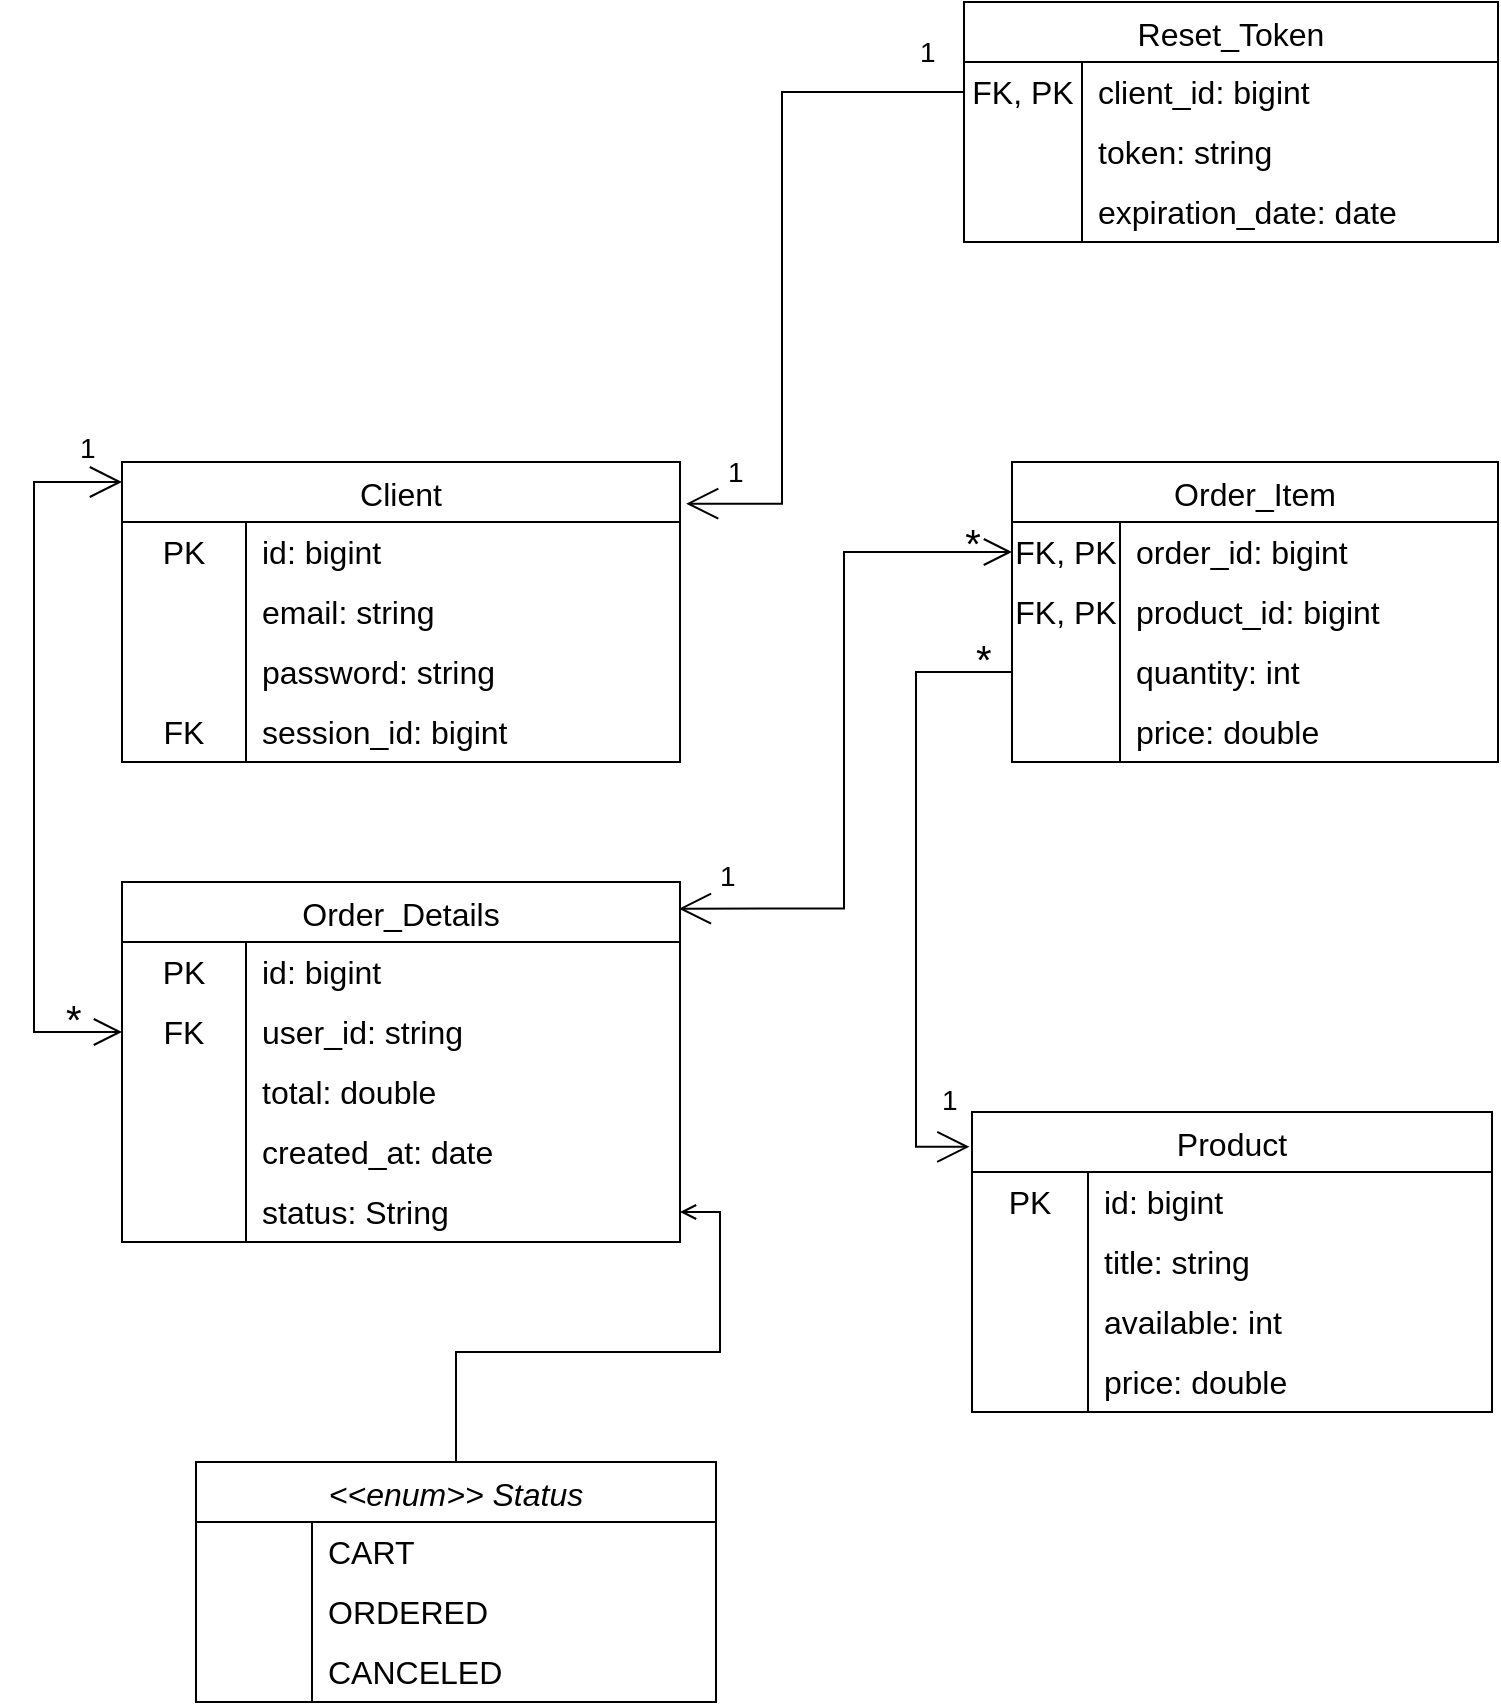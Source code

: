 <mxfile version="24.8.1">
  <diagram id="C5RBs43oDa-KdzZeNtuy" name="Page-1">
    <mxGraphModel dx="2668" dy="1056" grid="1" gridSize="10" guides="1" tooltips="1" connect="1" arrows="1" fold="1" page="1" pageScale="1" pageWidth="827" pageHeight="1169" math="0" shadow="0">
      <root>
        <mxCell id="WIyWlLk6GJQsqaUBKTNV-0" />
        <mxCell id="WIyWlLk6GJQsqaUBKTNV-1" parent="WIyWlLk6GJQsqaUBKTNV-0" />
        <mxCell id="tDX9Rvb7DE5_OkJdQCPN-15" value="Order_Item" style="shape=table;startSize=30;container=1;collapsible=0;childLayout=tableLayout;fixedRows=1;rowLines=0;fontStyle=0;strokeColor=default;fontSize=16;" parent="WIyWlLk6GJQsqaUBKTNV-1" vertex="1">
          <mxGeometry x="-295" y="340" width="243" height="150" as="geometry" />
        </mxCell>
        <mxCell id="tDX9Rvb7DE5_OkJdQCPN-16" value="" style="shape=tableRow;horizontal=0;startSize=0;swimlaneHead=0;swimlaneBody=0;top=0;left=0;bottom=0;right=0;collapsible=0;dropTarget=0;fillColor=none;points=[[0,0.5],[1,0.5]];portConstraint=eastwest;strokeColor=inherit;fontSize=16;" parent="tDX9Rvb7DE5_OkJdQCPN-15" vertex="1">
          <mxGeometry y="30" width="243" height="30" as="geometry" />
        </mxCell>
        <mxCell id="tDX9Rvb7DE5_OkJdQCPN-17" value="FK, PK" style="shape=partialRectangle;html=1;whiteSpace=wrap;connectable=0;fillColor=none;top=0;left=0;bottom=0;right=0;overflow=hidden;pointerEvents=1;strokeColor=inherit;fontSize=16;" parent="tDX9Rvb7DE5_OkJdQCPN-16" vertex="1">
          <mxGeometry width="54" height="30" as="geometry">
            <mxRectangle width="54" height="30" as="alternateBounds" />
          </mxGeometry>
        </mxCell>
        <mxCell id="tDX9Rvb7DE5_OkJdQCPN-18" value="order_id: bigint" style="shape=partialRectangle;html=1;whiteSpace=wrap;connectable=0;fillColor=none;top=0;left=0;bottom=0;right=0;align=left;spacingLeft=6;overflow=hidden;strokeColor=inherit;fontSize=16;" parent="tDX9Rvb7DE5_OkJdQCPN-16" vertex="1">
          <mxGeometry x="54" width="189" height="30" as="geometry">
            <mxRectangle width="189" height="30" as="alternateBounds" />
          </mxGeometry>
        </mxCell>
        <mxCell id="tDX9Rvb7DE5_OkJdQCPN-22" value="" style="shape=tableRow;horizontal=0;startSize=0;swimlaneHead=0;swimlaneBody=0;top=0;left=0;bottom=0;right=0;collapsible=0;dropTarget=0;fillColor=none;points=[[0,0.5],[1,0.5]];portConstraint=eastwest;strokeColor=inherit;fontSize=16;" parent="tDX9Rvb7DE5_OkJdQCPN-15" vertex="1">
          <mxGeometry y="60" width="243" height="30" as="geometry" />
        </mxCell>
        <mxCell id="tDX9Rvb7DE5_OkJdQCPN-23" value="FK, PK" style="shape=partialRectangle;html=1;whiteSpace=wrap;connectable=0;fillColor=none;top=0;left=0;bottom=0;right=0;overflow=hidden;strokeColor=inherit;fontSize=16;" parent="tDX9Rvb7DE5_OkJdQCPN-22" vertex="1">
          <mxGeometry width="54" height="30" as="geometry">
            <mxRectangle width="54" height="30" as="alternateBounds" />
          </mxGeometry>
        </mxCell>
        <mxCell id="tDX9Rvb7DE5_OkJdQCPN-24" value="product_id: bigint" style="shape=partialRectangle;html=1;whiteSpace=wrap;connectable=0;fillColor=none;top=0;left=0;bottom=0;right=0;align=left;spacingLeft=6;overflow=hidden;strokeColor=inherit;fontSize=16;" parent="tDX9Rvb7DE5_OkJdQCPN-22" vertex="1">
          <mxGeometry x="54" width="189" height="30" as="geometry">
            <mxRectangle width="189" height="30" as="alternateBounds" />
          </mxGeometry>
        </mxCell>
        <mxCell id="tDX9Rvb7DE5_OkJdQCPN-80" value="" style="shape=tableRow;horizontal=0;startSize=0;swimlaneHead=0;swimlaneBody=0;top=0;left=0;bottom=0;right=0;collapsible=0;dropTarget=0;fillColor=none;points=[[0,0.5],[1,0.5]];portConstraint=eastwest;strokeColor=inherit;fontSize=16;" parent="tDX9Rvb7DE5_OkJdQCPN-15" vertex="1">
          <mxGeometry y="90" width="243" height="30" as="geometry" />
        </mxCell>
        <mxCell id="tDX9Rvb7DE5_OkJdQCPN-81" value="" style="shape=partialRectangle;html=1;whiteSpace=wrap;connectable=0;fillColor=none;top=0;left=0;bottom=0;right=0;overflow=hidden;strokeColor=inherit;fontSize=16;" parent="tDX9Rvb7DE5_OkJdQCPN-80" vertex="1">
          <mxGeometry width="54" height="30" as="geometry">
            <mxRectangle width="54" height="30" as="alternateBounds" />
          </mxGeometry>
        </mxCell>
        <mxCell id="tDX9Rvb7DE5_OkJdQCPN-82" value="quantity: int" style="shape=partialRectangle;html=1;whiteSpace=wrap;connectable=0;fillColor=none;top=0;left=0;bottom=0;right=0;align=left;spacingLeft=6;overflow=hidden;strokeColor=inherit;fontSize=16;" parent="tDX9Rvb7DE5_OkJdQCPN-80" vertex="1">
          <mxGeometry x="54" width="189" height="30" as="geometry">
            <mxRectangle width="189" height="30" as="alternateBounds" />
          </mxGeometry>
        </mxCell>
        <mxCell id="jIF1QHxJjUL9VCJIZxWb-7" value="" style="shape=tableRow;horizontal=0;startSize=0;swimlaneHead=0;swimlaneBody=0;top=0;left=0;bottom=0;right=0;collapsible=0;dropTarget=0;fillColor=none;points=[[0,0.5],[1,0.5]];portConstraint=eastwest;strokeColor=inherit;fontSize=16;" parent="tDX9Rvb7DE5_OkJdQCPN-15" vertex="1">
          <mxGeometry y="120" width="243" height="30" as="geometry" />
        </mxCell>
        <mxCell id="jIF1QHxJjUL9VCJIZxWb-8" value="" style="shape=partialRectangle;html=1;whiteSpace=wrap;connectable=0;fillColor=none;top=0;left=0;bottom=0;right=0;overflow=hidden;strokeColor=inherit;fontSize=16;" parent="jIF1QHxJjUL9VCJIZxWb-7" vertex="1">
          <mxGeometry width="54" height="30" as="geometry">
            <mxRectangle width="54" height="30" as="alternateBounds" />
          </mxGeometry>
        </mxCell>
        <mxCell id="jIF1QHxJjUL9VCJIZxWb-9" value="price: double" style="shape=partialRectangle;html=1;whiteSpace=wrap;connectable=0;fillColor=none;top=0;left=0;bottom=0;right=0;align=left;spacingLeft=6;overflow=hidden;strokeColor=inherit;fontSize=16;" parent="jIF1QHxJjUL9VCJIZxWb-7" vertex="1">
          <mxGeometry x="54" width="189" height="30" as="geometry">
            <mxRectangle width="189" height="30" as="alternateBounds" />
          </mxGeometry>
        </mxCell>
        <mxCell id="tDX9Rvb7DE5_OkJdQCPN-89" value="Order_Details" style="shape=table;startSize=30;container=1;collapsible=0;childLayout=tableLayout;fixedRows=1;rowLines=0;fontStyle=0;strokeColor=default;fontSize=16;" parent="WIyWlLk6GJQsqaUBKTNV-1" vertex="1">
          <mxGeometry x="-740" y="550" width="279" height="180" as="geometry" />
        </mxCell>
        <mxCell id="tDX9Rvb7DE5_OkJdQCPN-90" value="" style="shape=tableRow;horizontal=0;startSize=0;swimlaneHead=0;swimlaneBody=0;top=0;left=0;bottom=0;right=0;collapsible=0;dropTarget=0;fillColor=none;points=[[0,0.5],[1,0.5]];portConstraint=eastwest;strokeColor=inherit;fontSize=16;" parent="tDX9Rvb7DE5_OkJdQCPN-89" vertex="1">
          <mxGeometry y="30" width="279" height="30" as="geometry" />
        </mxCell>
        <mxCell id="tDX9Rvb7DE5_OkJdQCPN-91" value="PK" style="shape=partialRectangle;html=1;whiteSpace=wrap;connectable=0;fillColor=none;top=0;left=0;bottom=0;right=0;overflow=hidden;pointerEvents=1;strokeColor=inherit;fontSize=16;" parent="tDX9Rvb7DE5_OkJdQCPN-90" vertex="1">
          <mxGeometry width="62" height="30" as="geometry">
            <mxRectangle width="62" height="30" as="alternateBounds" />
          </mxGeometry>
        </mxCell>
        <mxCell id="tDX9Rvb7DE5_OkJdQCPN-92" value="id: bigint" style="shape=partialRectangle;html=1;whiteSpace=wrap;connectable=0;fillColor=none;top=0;left=0;bottom=0;right=0;align=left;spacingLeft=6;overflow=hidden;strokeColor=inherit;fontSize=16;" parent="tDX9Rvb7DE5_OkJdQCPN-90" vertex="1">
          <mxGeometry x="62" width="217" height="30" as="geometry">
            <mxRectangle width="217" height="30" as="alternateBounds" />
          </mxGeometry>
        </mxCell>
        <mxCell id="tDX9Rvb7DE5_OkJdQCPN-156" value="" style="shape=tableRow;horizontal=0;startSize=0;swimlaneHead=0;swimlaneBody=0;top=0;left=0;bottom=0;right=0;collapsible=0;dropTarget=0;fillColor=none;points=[[0,0.5],[1,0.5]];portConstraint=eastwest;strokeColor=inherit;fontSize=16;" parent="tDX9Rvb7DE5_OkJdQCPN-89" vertex="1">
          <mxGeometry y="60" width="279" height="30" as="geometry" />
        </mxCell>
        <mxCell id="tDX9Rvb7DE5_OkJdQCPN-157" value="FK" style="shape=partialRectangle;html=1;whiteSpace=wrap;connectable=0;fillColor=none;top=0;left=0;bottom=0;right=0;overflow=hidden;pointerEvents=1;strokeColor=inherit;fontSize=16;" parent="tDX9Rvb7DE5_OkJdQCPN-156" vertex="1">
          <mxGeometry width="62" height="30" as="geometry">
            <mxRectangle width="62" height="30" as="alternateBounds" />
          </mxGeometry>
        </mxCell>
        <mxCell id="tDX9Rvb7DE5_OkJdQCPN-158" value="user_id: string" style="shape=partialRectangle;html=1;whiteSpace=wrap;connectable=0;fillColor=none;top=0;left=0;bottom=0;right=0;align=left;spacingLeft=6;overflow=hidden;strokeColor=inherit;fontSize=16;" parent="tDX9Rvb7DE5_OkJdQCPN-156" vertex="1">
          <mxGeometry x="62" width="217" height="30" as="geometry">
            <mxRectangle width="217" height="30" as="alternateBounds" />
          </mxGeometry>
        </mxCell>
        <mxCell id="tDX9Rvb7DE5_OkJdQCPN-93" value="" style="shape=tableRow;horizontal=0;startSize=0;swimlaneHead=0;swimlaneBody=0;top=0;left=0;bottom=0;right=0;collapsible=0;dropTarget=0;fillColor=none;points=[[0,0.5],[1,0.5]];portConstraint=eastwest;strokeColor=inherit;fontSize=16;" parent="tDX9Rvb7DE5_OkJdQCPN-89" vertex="1">
          <mxGeometry y="90" width="279" height="30" as="geometry" />
        </mxCell>
        <mxCell id="tDX9Rvb7DE5_OkJdQCPN-94" value="" style="shape=partialRectangle;html=1;whiteSpace=wrap;connectable=0;fillColor=none;top=0;left=0;bottom=0;right=0;overflow=hidden;strokeColor=inherit;fontSize=16;" parent="tDX9Rvb7DE5_OkJdQCPN-93" vertex="1">
          <mxGeometry width="62" height="30" as="geometry">
            <mxRectangle width="62" height="30" as="alternateBounds" />
          </mxGeometry>
        </mxCell>
        <mxCell id="tDX9Rvb7DE5_OkJdQCPN-95" value="total: double" style="shape=partialRectangle;html=1;whiteSpace=wrap;connectable=0;fillColor=none;top=0;left=0;bottom=0;right=0;align=left;spacingLeft=6;overflow=hidden;strokeColor=inherit;fontSize=16;" parent="tDX9Rvb7DE5_OkJdQCPN-93" vertex="1">
          <mxGeometry x="62" width="217" height="30" as="geometry">
            <mxRectangle width="217" height="30" as="alternateBounds" />
          </mxGeometry>
        </mxCell>
        <mxCell id="jIF1QHxJjUL9VCJIZxWb-3" value="" style="shape=tableRow;horizontal=0;startSize=0;swimlaneHead=0;swimlaneBody=0;top=0;left=0;bottom=0;right=0;collapsible=0;dropTarget=0;fillColor=none;points=[[0,0.5],[1,0.5]];portConstraint=eastwest;strokeColor=inherit;fontSize=16;" parent="tDX9Rvb7DE5_OkJdQCPN-89" vertex="1">
          <mxGeometry y="120" width="279" height="30" as="geometry" />
        </mxCell>
        <mxCell id="jIF1QHxJjUL9VCJIZxWb-4" value="" style="shape=partialRectangle;html=1;whiteSpace=wrap;connectable=0;fillColor=none;top=0;left=0;bottom=0;right=0;overflow=hidden;strokeColor=inherit;fontSize=16;" parent="jIF1QHxJjUL9VCJIZxWb-3" vertex="1">
          <mxGeometry width="62" height="30" as="geometry">
            <mxRectangle width="62" height="30" as="alternateBounds" />
          </mxGeometry>
        </mxCell>
        <mxCell id="jIF1QHxJjUL9VCJIZxWb-5" value="created_at: date" style="shape=partialRectangle;html=1;whiteSpace=wrap;connectable=0;fillColor=none;top=0;left=0;bottom=0;right=0;align=left;spacingLeft=6;overflow=hidden;strokeColor=inherit;fontSize=16;" parent="jIF1QHxJjUL9VCJIZxWb-3" vertex="1">
          <mxGeometry x="62" width="217" height="30" as="geometry">
            <mxRectangle width="217" height="30" as="alternateBounds" />
          </mxGeometry>
        </mxCell>
        <mxCell id="tDX9Rvb7DE5_OkJdQCPN-96" value="" style="shape=tableRow;horizontal=0;startSize=0;swimlaneHead=0;swimlaneBody=0;top=0;left=0;bottom=0;right=0;collapsible=0;dropTarget=0;fillColor=none;points=[[0,0.5],[1,0.5]];portConstraint=eastwest;strokeColor=inherit;fontSize=16;" parent="tDX9Rvb7DE5_OkJdQCPN-89" vertex="1">
          <mxGeometry y="150" width="279" height="30" as="geometry" />
        </mxCell>
        <mxCell id="tDX9Rvb7DE5_OkJdQCPN-97" value="" style="shape=partialRectangle;html=1;whiteSpace=wrap;connectable=0;fillColor=none;top=0;left=0;bottom=0;right=0;overflow=hidden;strokeColor=inherit;fontSize=16;" parent="tDX9Rvb7DE5_OkJdQCPN-96" vertex="1">
          <mxGeometry width="62" height="30" as="geometry">
            <mxRectangle width="62" height="30" as="alternateBounds" />
          </mxGeometry>
        </mxCell>
        <mxCell id="tDX9Rvb7DE5_OkJdQCPN-98" value="status: String" style="shape=partialRectangle;html=1;whiteSpace=wrap;connectable=0;fillColor=none;top=0;left=0;bottom=0;right=0;align=left;spacingLeft=6;overflow=hidden;strokeColor=inherit;fontSize=16;" parent="tDX9Rvb7DE5_OkJdQCPN-96" vertex="1">
          <mxGeometry x="62" width="217" height="30" as="geometry">
            <mxRectangle width="217" height="30" as="alternateBounds" />
          </mxGeometry>
        </mxCell>
        <mxCell id="tDX9Rvb7DE5_OkJdQCPN-118" value="Product" style="shape=table;startSize=30;container=1;collapsible=0;childLayout=tableLayout;fixedRows=1;rowLines=0;fontStyle=0;strokeColor=default;fontSize=16;" parent="WIyWlLk6GJQsqaUBKTNV-1" vertex="1">
          <mxGeometry x="-315" y="665" width="260" height="150" as="geometry" />
        </mxCell>
        <mxCell id="tDX9Rvb7DE5_OkJdQCPN-119" value="" style="shape=tableRow;horizontal=0;startSize=0;swimlaneHead=0;swimlaneBody=0;top=0;left=0;bottom=0;right=0;collapsible=0;dropTarget=0;fillColor=none;points=[[0,0.5],[1,0.5]];portConstraint=eastwest;strokeColor=inherit;fontSize=16;" parent="tDX9Rvb7DE5_OkJdQCPN-118" vertex="1">
          <mxGeometry y="30" width="260" height="30" as="geometry" />
        </mxCell>
        <mxCell id="tDX9Rvb7DE5_OkJdQCPN-120" value="PK" style="shape=partialRectangle;html=1;whiteSpace=wrap;connectable=0;fillColor=none;top=0;left=0;bottom=0;right=0;overflow=hidden;pointerEvents=1;strokeColor=inherit;fontSize=16;" parent="tDX9Rvb7DE5_OkJdQCPN-119" vertex="1">
          <mxGeometry width="58" height="30" as="geometry">
            <mxRectangle width="58" height="30" as="alternateBounds" />
          </mxGeometry>
        </mxCell>
        <mxCell id="tDX9Rvb7DE5_OkJdQCPN-121" value="id: bigint" style="shape=partialRectangle;html=1;whiteSpace=wrap;connectable=0;fillColor=none;top=0;left=0;bottom=0;right=0;align=left;spacingLeft=6;overflow=hidden;strokeColor=inherit;fontSize=16;" parent="tDX9Rvb7DE5_OkJdQCPN-119" vertex="1">
          <mxGeometry x="58" width="202" height="30" as="geometry">
            <mxRectangle width="202" height="30" as="alternateBounds" />
          </mxGeometry>
        </mxCell>
        <mxCell id="tDX9Rvb7DE5_OkJdQCPN-122" value="" style="shape=tableRow;horizontal=0;startSize=0;swimlaneHead=0;swimlaneBody=0;top=0;left=0;bottom=0;right=0;collapsible=0;dropTarget=0;fillColor=none;points=[[0,0.5],[1,0.5]];portConstraint=eastwest;strokeColor=inherit;fontSize=16;" parent="tDX9Rvb7DE5_OkJdQCPN-118" vertex="1">
          <mxGeometry y="60" width="260" height="30" as="geometry" />
        </mxCell>
        <mxCell id="tDX9Rvb7DE5_OkJdQCPN-123" value="" style="shape=partialRectangle;html=1;whiteSpace=wrap;connectable=0;fillColor=none;top=0;left=0;bottom=0;right=0;overflow=hidden;strokeColor=inherit;fontSize=16;" parent="tDX9Rvb7DE5_OkJdQCPN-122" vertex="1">
          <mxGeometry width="58" height="30" as="geometry">
            <mxRectangle width="58" height="30" as="alternateBounds" />
          </mxGeometry>
        </mxCell>
        <mxCell id="tDX9Rvb7DE5_OkJdQCPN-124" value="title: string" style="shape=partialRectangle;html=1;whiteSpace=wrap;connectable=0;fillColor=none;top=0;left=0;bottom=0;right=0;align=left;spacingLeft=6;overflow=hidden;strokeColor=inherit;fontSize=16;" parent="tDX9Rvb7DE5_OkJdQCPN-122" vertex="1">
          <mxGeometry x="58" width="202" height="30" as="geometry">
            <mxRectangle width="202" height="30" as="alternateBounds" />
          </mxGeometry>
        </mxCell>
        <mxCell id="tDX9Rvb7DE5_OkJdQCPN-125" value="" style="shape=tableRow;horizontal=0;startSize=0;swimlaneHead=0;swimlaneBody=0;top=0;left=0;bottom=0;right=0;collapsible=0;dropTarget=0;fillColor=none;points=[[0,0.5],[1,0.5]];portConstraint=eastwest;strokeColor=inherit;fontSize=16;" parent="tDX9Rvb7DE5_OkJdQCPN-118" vertex="1">
          <mxGeometry y="90" width="260" height="30" as="geometry" />
        </mxCell>
        <mxCell id="tDX9Rvb7DE5_OkJdQCPN-126" value="" style="shape=partialRectangle;html=1;whiteSpace=wrap;connectable=0;fillColor=none;top=0;left=0;bottom=0;right=0;overflow=hidden;strokeColor=inherit;fontSize=16;" parent="tDX9Rvb7DE5_OkJdQCPN-125" vertex="1">
          <mxGeometry width="58" height="30" as="geometry">
            <mxRectangle width="58" height="30" as="alternateBounds" />
          </mxGeometry>
        </mxCell>
        <mxCell id="tDX9Rvb7DE5_OkJdQCPN-127" value="available: int" style="shape=partialRectangle;html=1;whiteSpace=wrap;connectable=0;fillColor=none;top=0;left=0;bottom=0;right=0;align=left;spacingLeft=6;overflow=hidden;strokeColor=inherit;fontSize=16;" parent="tDX9Rvb7DE5_OkJdQCPN-125" vertex="1">
          <mxGeometry x="58" width="202" height="30" as="geometry">
            <mxRectangle width="202" height="30" as="alternateBounds" />
          </mxGeometry>
        </mxCell>
        <mxCell id="tDX9Rvb7DE5_OkJdQCPN-128" value="" style="shape=tableRow;horizontal=0;startSize=0;swimlaneHead=0;swimlaneBody=0;top=0;left=0;bottom=0;right=0;collapsible=0;dropTarget=0;fillColor=none;points=[[0,0.5],[1,0.5]];portConstraint=eastwest;strokeColor=inherit;fontSize=16;" parent="tDX9Rvb7DE5_OkJdQCPN-118" vertex="1">
          <mxGeometry y="120" width="260" height="30" as="geometry" />
        </mxCell>
        <mxCell id="tDX9Rvb7DE5_OkJdQCPN-129" value="" style="shape=partialRectangle;html=1;whiteSpace=wrap;connectable=0;fillColor=none;top=0;left=0;bottom=0;right=0;overflow=hidden;strokeColor=inherit;fontSize=16;" parent="tDX9Rvb7DE5_OkJdQCPN-128" vertex="1">
          <mxGeometry width="58" height="30" as="geometry">
            <mxRectangle width="58" height="30" as="alternateBounds" />
          </mxGeometry>
        </mxCell>
        <mxCell id="tDX9Rvb7DE5_OkJdQCPN-130" value="price: double" style="shape=partialRectangle;html=1;whiteSpace=wrap;connectable=0;fillColor=none;top=0;left=0;bottom=0;right=0;align=left;spacingLeft=6;overflow=hidden;strokeColor=inherit;fontSize=16;" parent="tDX9Rvb7DE5_OkJdQCPN-128" vertex="1">
          <mxGeometry x="58" width="202" height="30" as="geometry">
            <mxRectangle width="202" height="30" as="alternateBounds" />
          </mxGeometry>
        </mxCell>
        <mxCell id="tDX9Rvb7DE5_OkJdQCPN-144" value="Client" style="shape=table;startSize=30;container=1;collapsible=0;childLayout=tableLayout;fixedRows=1;rowLines=0;fontStyle=0;strokeColor=default;fontSize=16;" parent="WIyWlLk6GJQsqaUBKTNV-1" vertex="1">
          <mxGeometry x="-740" y="340" width="279" height="150" as="geometry" />
        </mxCell>
        <mxCell id="tDX9Rvb7DE5_OkJdQCPN-145" value="" style="shape=tableRow;horizontal=0;startSize=0;swimlaneHead=0;swimlaneBody=0;top=0;left=0;bottom=0;right=0;collapsible=0;dropTarget=0;fillColor=none;points=[[0,0.5],[1,0.5]];portConstraint=eastwest;strokeColor=inherit;fontSize=16;" parent="tDX9Rvb7DE5_OkJdQCPN-144" vertex="1">
          <mxGeometry y="30" width="279" height="30" as="geometry" />
        </mxCell>
        <mxCell id="tDX9Rvb7DE5_OkJdQCPN-146" value="PK" style="shape=partialRectangle;html=1;whiteSpace=wrap;connectable=0;fillColor=none;top=0;left=0;bottom=0;right=0;overflow=hidden;pointerEvents=1;strokeColor=inherit;fontSize=16;" parent="tDX9Rvb7DE5_OkJdQCPN-145" vertex="1">
          <mxGeometry width="62" height="30" as="geometry">
            <mxRectangle width="62" height="30" as="alternateBounds" />
          </mxGeometry>
        </mxCell>
        <mxCell id="tDX9Rvb7DE5_OkJdQCPN-147" value="id: bigint" style="shape=partialRectangle;html=1;whiteSpace=wrap;connectable=0;fillColor=none;top=0;left=0;bottom=0;right=0;align=left;spacingLeft=6;overflow=hidden;strokeColor=inherit;fontSize=16;" parent="tDX9Rvb7DE5_OkJdQCPN-145" vertex="1">
          <mxGeometry x="62" width="217" height="30" as="geometry">
            <mxRectangle width="217" height="30" as="alternateBounds" />
          </mxGeometry>
        </mxCell>
        <mxCell id="tDX9Rvb7DE5_OkJdQCPN-148" value="" style="shape=tableRow;horizontal=0;startSize=0;swimlaneHead=0;swimlaneBody=0;top=0;left=0;bottom=0;right=0;collapsible=0;dropTarget=0;fillColor=none;points=[[0,0.5],[1,0.5]];portConstraint=eastwest;strokeColor=inherit;fontSize=16;" parent="tDX9Rvb7DE5_OkJdQCPN-144" vertex="1">
          <mxGeometry y="60" width="279" height="30" as="geometry" />
        </mxCell>
        <mxCell id="tDX9Rvb7DE5_OkJdQCPN-149" value="" style="shape=partialRectangle;html=1;whiteSpace=wrap;connectable=0;fillColor=none;top=0;left=0;bottom=0;right=0;overflow=hidden;strokeColor=inherit;fontSize=16;" parent="tDX9Rvb7DE5_OkJdQCPN-148" vertex="1">
          <mxGeometry width="62" height="30" as="geometry">
            <mxRectangle width="62" height="30" as="alternateBounds" />
          </mxGeometry>
        </mxCell>
        <mxCell id="tDX9Rvb7DE5_OkJdQCPN-150" value="email: string" style="shape=partialRectangle;html=1;whiteSpace=wrap;connectable=0;fillColor=none;top=0;left=0;bottom=0;right=0;align=left;spacingLeft=6;overflow=hidden;strokeColor=inherit;fontSize=16;" parent="tDX9Rvb7DE5_OkJdQCPN-148" vertex="1">
          <mxGeometry x="62" width="217" height="30" as="geometry">
            <mxRectangle width="217" height="30" as="alternateBounds" />
          </mxGeometry>
        </mxCell>
        <mxCell id="tDX9Rvb7DE5_OkJdQCPN-151" value="" style="shape=tableRow;horizontal=0;startSize=0;swimlaneHead=0;swimlaneBody=0;top=0;left=0;bottom=0;right=0;collapsible=0;dropTarget=0;fillColor=none;points=[[0,0.5],[1,0.5]];portConstraint=eastwest;strokeColor=inherit;fontSize=16;" parent="tDX9Rvb7DE5_OkJdQCPN-144" vertex="1">
          <mxGeometry y="90" width="279" height="30" as="geometry" />
        </mxCell>
        <mxCell id="tDX9Rvb7DE5_OkJdQCPN-152" value="" style="shape=partialRectangle;html=1;whiteSpace=wrap;connectable=0;fillColor=none;top=0;left=0;bottom=0;right=0;overflow=hidden;strokeColor=inherit;fontSize=16;" parent="tDX9Rvb7DE5_OkJdQCPN-151" vertex="1">
          <mxGeometry width="62" height="30" as="geometry">
            <mxRectangle width="62" height="30" as="alternateBounds" />
          </mxGeometry>
        </mxCell>
        <mxCell id="tDX9Rvb7DE5_OkJdQCPN-153" value="password: string" style="shape=partialRectangle;html=1;whiteSpace=wrap;connectable=0;fillColor=none;top=0;left=0;bottom=0;right=0;align=left;spacingLeft=6;overflow=hidden;strokeColor=inherit;fontSize=16;" parent="tDX9Rvb7DE5_OkJdQCPN-151" vertex="1">
          <mxGeometry x="62" width="217" height="30" as="geometry">
            <mxRectangle width="217" height="30" as="alternateBounds" />
          </mxGeometry>
        </mxCell>
        <mxCell id="jIF1QHxJjUL9VCJIZxWb-0" value="" style="shape=tableRow;horizontal=0;startSize=0;swimlaneHead=0;swimlaneBody=0;top=0;left=0;bottom=0;right=0;collapsible=0;dropTarget=0;fillColor=none;points=[[0,0.5],[1,0.5]];portConstraint=eastwest;strokeColor=inherit;fontSize=16;" parent="tDX9Rvb7DE5_OkJdQCPN-144" vertex="1">
          <mxGeometry y="120" width="279" height="30" as="geometry" />
        </mxCell>
        <mxCell id="jIF1QHxJjUL9VCJIZxWb-1" value="FK" style="shape=partialRectangle;html=1;whiteSpace=wrap;connectable=0;fillColor=none;top=0;left=0;bottom=0;right=0;overflow=hidden;strokeColor=inherit;fontSize=16;" parent="jIF1QHxJjUL9VCJIZxWb-0" vertex="1">
          <mxGeometry width="62" height="30" as="geometry">
            <mxRectangle width="62" height="30" as="alternateBounds" />
          </mxGeometry>
        </mxCell>
        <mxCell id="jIF1QHxJjUL9VCJIZxWb-2" value="session_id: bigint" style="shape=partialRectangle;html=1;whiteSpace=wrap;connectable=0;fillColor=none;top=0;left=0;bottom=0;right=0;align=left;spacingLeft=6;overflow=hidden;strokeColor=inherit;fontSize=16;" parent="jIF1QHxJjUL9VCJIZxWb-0" vertex="1">
          <mxGeometry x="62" width="217" height="30" as="geometry">
            <mxRectangle width="217" height="30" as="alternateBounds" />
          </mxGeometry>
        </mxCell>
        <mxCell id="tDX9Rvb7DE5_OkJdQCPN-161" value="&lt;font style=&quot;font-size: 14px;&quot;&gt;1&lt;/font&gt;" style="endArrow=open;html=1;endSize=12;startArrow=open;startSize=14;startFill=0;edgeStyle=orthogonalEdgeStyle;align=left;verticalAlign=bottom;rounded=0;exitX=0.998;exitY=0.074;exitDx=0;exitDy=0;endFill=0;entryX=0;entryY=0.5;entryDx=0;entryDy=0;exitPerimeter=0;" parent="WIyWlLk6GJQsqaUBKTNV-1" source="tDX9Rvb7DE5_OkJdQCPN-89" target="tDX9Rvb7DE5_OkJdQCPN-16" edge="1">
          <mxGeometry x="-0.889" y="5" relative="1" as="geometry">
            <mxPoint x="-450" y="675" as="sourcePoint" />
            <mxPoint x="-289" y="620" as="targetPoint" />
            <mxPoint as="offset" />
            <Array as="points">
              <mxPoint x="-379" y="563" />
              <mxPoint x="-379" y="385" />
            </Array>
          </mxGeometry>
        </mxCell>
        <mxCell id="tDX9Rvb7DE5_OkJdQCPN-162" value="&lt;span style=&quot;font-size: 20px;&quot;&gt;*&lt;/span&gt;" style="text;html=1;align=center;verticalAlign=middle;resizable=0;points=[];autosize=1;strokeColor=none;fillColor=none;" parent="WIyWlLk6GJQsqaUBKTNV-1" vertex="1">
          <mxGeometry x="-330" y="360" width="30" height="40" as="geometry" />
        </mxCell>
        <mxCell id="tDX9Rvb7DE5_OkJdQCPN-163" value="&lt;font style=&quot;font-size: 14px;&quot;&gt;1&lt;/font&gt;" style="endArrow=none;html=1;endSize=12;startArrow=open;startSize=14;startFill=0;edgeStyle=orthogonalEdgeStyle;align=left;verticalAlign=bottom;rounded=0;endFill=0;entryX=0;entryY=0.5;entryDx=0;entryDy=0;exitX=-0.005;exitY=0.116;exitDx=0;exitDy=0;exitPerimeter=0;" parent="WIyWlLk6GJQsqaUBKTNV-1" source="tDX9Rvb7DE5_OkJdQCPN-118" target="tDX9Rvb7DE5_OkJdQCPN-22" edge="1">
          <mxGeometry x="-0.906" y="-12" relative="1" as="geometry">
            <mxPoint x="-475" y="830" as="sourcePoint" />
            <mxPoint x="-290" y="720" as="targetPoint" />
            <mxPoint as="offset" />
            <Array as="points">
              <mxPoint x="-343" y="682" />
              <mxPoint x="-343" y="445" />
            </Array>
          </mxGeometry>
        </mxCell>
        <mxCell id="tDX9Rvb7DE5_OkJdQCPN-164" value="&lt;span style=&quot;font-size: 20px; text-align: center; text-wrap: nowrap;&quot;&gt;*&lt;/span&gt;" style="text;whiteSpace=wrap;html=1;" parent="WIyWlLk6GJQsqaUBKTNV-1" vertex="1">
          <mxGeometry x="-315" y="420" width="40" height="40" as="geometry" />
        </mxCell>
        <mxCell id="tDX9Rvb7DE5_OkJdQCPN-169" value="&lt;font style=&quot;font-size: 14px;&quot;&gt;1&lt;/font&gt;" style="endArrow=open;html=1;endSize=12;startArrow=open;startSize=14;startFill=0;edgeStyle=orthogonalEdgeStyle;align=left;verticalAlign=bottom;rounded=0;endFill=0;entryX=0;entryY=0.5;entryDx=0;entryDy=0;" parent="WIyWlLk6GJQsqaUBKTNV-1" edge="1" target="tDX9Rvb7DE5_OkJdQCPN-156">
          <mxGeometry x="-0.874" y="-6" relative="1" as="geometry">
            <mxPoint x="-740" y="350" as="sourcePoint" />
            <mxPoint x="-749" y="620" as="targetPoint" />
            <mxPoint as="offset" />
            <Array as="points">
              <mxPoint x="-784" y="350" />
              <mxPoint x="-784" y="625" />
            </Array>
          </mxGeometry>
        </mxCell>
        <mxCell id="tDX9Rvb7DE5_OkJdQCPN-170" value="&lt;span style=&quot;font-size: 20px; text-align: center; text-wrap: nowrap;&quot;&gt;*&lt;/span&gt;" style="text;whiteSpace=wrap;html=1;" parent="WIyWlLk6GJQsqaUBKTNV-1" vertex="1">
          <mxGeometry x="-770" y="600" width="30" height="50" as="geometry" />
        </mxCell>
        <mxCell id="J2Cnlf2TnhCCyxw9L9qZ-23" style="edgeStyle=orthogonalEdgeStyle;rounded=0;orthogonalLoop=1;jettySize=auto;html=1;exitX=0.5;exitY=0;exitDx=0;exitDy=0;entryX=1;entryY=0.5;entryDx=0;entryDy=0;endArrow=open;endFill=0;" parent="WIyWlLk6GJQsqaUBKTNV-1" source="J2Cnlf2TnhCCyxw9L9qZ-0" target="tDX9Rvb7DE5_OkJdQCPN-96" edge="1">
          <mxGeometry relative="1" as="geometry" />
        </mxCell>
        <mxCell id="J2Cnlf2TnhCCyxw9L9qZ-0" value="&lt;&lt;enum&gt;&gt; Status" style="shape=table;startSize=30;container=1;collapsible=0;childLayout=tableLayout;fixedRows=1;rowLines=0;fontStyle=2;strokeColor=default;fontSize=16;" parent="WIyWlLk6GJQsqaUBKTNV-1" vertex="1">
          <mxGeometry x="-703" y="840" width="260" height="120" as="geometry" />
        </mxCell>
        <mxCell id="J2Cnlf2TnhCCyxw9L9qZ-1" value="" style="shape=tableRow;horizontal=0;startSize=0;swimlaneHead=0;swimlaneBody=0;top=0;left=0;bottom=0;right=0;collapsible=0;dropTarget=0;fillColor=none;points=[[0,0.5],[1,0.5]];portConstraint=eastwest;strokeColor=inherit;fontSize=16;" parent="J2Cnlf2TnhCCyxw9L9qZ-0" vertex="1">
          <mxGeometry y="30" width="260" height="30" as="geometry" />
        </mxCell>
        <mxCell id="J2Cnlf2TnhCCyxw9L9qZ-2" value="" style="shape=partialRectangle;html=1;whiteSpace=wrap;connectable=0;fillColor=none;top=0;left=0;bottom=0;right=0;overflow=hidden;pointerEvents=1;strokeColor=inherit;fontSize=16;" parent="J2Cnlf2TnhCCyxw9L9qZ-1" vertex="1">
          <mxGeometry width="58" height="30" as="geometry">
            <mxRectangle width="58" height="30" as="alternateBounds" />
          </mxGeometry>
        </mxCell>
        <mxCell id="J2Cnlf2TnhCCyxw9L9qZ-3" value="CART" style="shape=partialRectangle;html=1;whiteSpace=wrap;connectable=0;fillColor=none;top=0;left=0;bottom=0;right=0;align=left;spacingLeft=6;overflow=hidden;strokeColor=inherit;fontSize=16;" parent="J2Cnlf2TnhCCyxw9L9qZ-1" vertex="1">
          <mxGeometry x="58" width="202" height="30" as="geometry">
            <mxRectangle width="202" height="30" as="alternateBounds" />
          </mxGeometry>
        </mxCell>
        <mxCell id="J2Cnlf2TnhCCyxw9L9qZ-4" value="" style="shape=tableRow;horizontal=0;startSize=0;swimlaneHead=0;swimlaneBody=0;top=0;left=0;bottom=0;right=0;collapsible=0;dropTarget=0;fillColor=none;points=[[0,0.5],[1,0.5]];portConstraint=eastwest;strokeColor=inherit;fontSize=16;" parent="J2Cnlf2TnhCCyxw9L9qZ-0" vertex="1">
          <mxGeometry y="60" width="260" height="30" as="geometry" />
        </mxCell>
        <mxCell id="J2Cnlf2TnhCCyxw9L9qZ-5" value="" style="shape=partialRectangle;html=1;whiteSpace=wrap;connectable=0;fillColor=none;top=0;left=0;bottom=0;right=0;overflow=hidden;strokeColor=inherit;fontSize=16;" parent="J2Cnlf2TnhCCyxw9L9qZ-4" vertex="1">
          <mxGeometry width="58" height="30" as="geometry">
            <mxRectangle width="58" height="30" as="alternateBounds" />
          </mxGeometry>
        </mxCell>
        <mxCell id="J2Cnlf2TnhCCyxw9L9qZ-6" value="ORDERED" style="shape=partialRectangle;html=1;whiteSpace=wrap;connectable=0;fillColor=none;top=0;left=0;bottom=0;right=0;align=left;spacingLeft=6;overflow=hidden;strokeColor=inherit;fontSize=16;" parent="J2Cnlf2TnhCCyxw9L9qZ-4" vertex="1">
          <mxGeometry x="58" width="202" height="30" as="geometry">
            <mxRectangle width="202" height="30" as="alternateBounds" />
          </mxGeometry>
        </mxCell>
        <mxCell id="J2Cnlf2TnhCCyxw9L9qZ-7" value="" style="shape=tableRow;horizontal=0;startSize=0;swimlaneHead=0;swimlaneBody=0;top=0;left=0;bottom=0;right=0;collapsible=0;dropTarget=0;fillColor=none;points=[[0,0.5],[1,0.5]];portConstraint=eastwest;strokeColor=inherit;fontSize=16;" parent="J2Cnlf2TnhCCyxw9L9qZ-0" vertex="1">
          <mxGeometry y="90" width="260" height="30" as="geometry" />
        </mxCell>
        <mxCell id="J2Cnlf2TnhCCyxw9L9qZ-8" value="" style="shape=partialRectangle;html=1;whiteSpace=wrap;connectable=0;fillColor=none;top=0;left=0;bottom=0;right=0;overflow=hidden;strokeColor=inherit;fontSize=16;" parent="J2Cnlf2TnhCCyxw9L9qZ-7" vertex="1">
          <mxGeometry width="58" height="30" as="geometry">
            <mxRectangle width="58" height="30" as="alternateBounds" />
          </mxGeometry>
        </mxCell>
        <mxCell id="J2Cnlf2TnhCCyxw9L9qZ-9" value="CANCELED" style="shape=partialRectangle;html=1;whiteSpace=wrap;connectable=0;fillColor=none;top=0;left=0;bottom=0;right=0;align=left;spacingLeft=6;overflow=hidden;strokeColor=inherit;fontSize=16;" parent="J2Cnlf2TnhCCyxw9L9qZ-7" vertex="1">
          <mxGeometry x="58" width="202" height="30" as="geometry">
            <mxRectangle width="202" height="30" as="alternateBounds" />
          </mxGeometry>
        </mxCell>
        <mxCell id="Gjw0V5XJrUd5qeFrke2--0" value="Reset_Token" style="shape=table;startSize=30;container=1;collapsible=0;childLayout=tableLayout;fixedRows=1;rowLines=0;fontStyle=0;strokeColor=default;fontSize=16;" vertex="1" parent="WIyWlLk6GJQsqaUBKTNV-1">
          <mxGeometry x="-319" y="110" width="267" height="120" as="geometry" />
        </mxCell>
        <mxCell id="Gjw0V5XJrUd5qeFrke2--1" value="" style="shape=tableRow;horizontal=0;startSize=0;swimlaneHead=0;swimlaneBody=0;top=0;left=0;bottom=0;right=0;collapsible=0;dropTarget=0;fillColor=none;points=[[0,0.5],[1,0.5]];portConstraint=eastwest;strokeColor=inherit;fontSize=16;" vertex="1" parent="Gjw0V5XJrUd5qeFrke2--0">
          <mxGeometry y="30" width="267" height="30" as="geometry" />
        </mxCell>
        <mxCell id="Gjw0V5XJrUd5qeFrke2--2" value="FK, PK" style="shape=partialRectangle;html=1;whiteSpace=wrap;connectable=0;fillColor=none;top=0;left=0;bottom=0;right=0;overflow=hidden;pointerEvents=1;strokeColor=inherit;fontSize=16;" vertex="1" parent="Gjw0V5XJrUd5qeFrke2--1">
          <mxGeometry width="59" height="30" as="geometry">
            <mxRectangle width="59" height="30" as="alternateBounds" />
          </mxGeometry>
        </mxCell>
        <mxCell id="Gjw0V5XJrUd5qeFrke2--3" value="client_id: bigint" style="shape=partialRectangle;html=1;whiteSpace=wrap;connectable=0;fillColor=none;top=0;left=0;bottom=0;right=0;align=left;spacingLeft=6;overflow=hidden;strokeColor=inherit;fontSize=16;" vertex="1" parent="Gjw0V5XJrUd5qeFrke2--1">
          <mxGeometry x="59" width="208" height="30" as="geometry">
            <mxRectangle width="208" height="30" as="alternateBounds" />
          </mxGeometry>
        </mxCell>
        <mxCell id="Gjw0V5XJrUd5qeFrke2--4" value="" style="shape=tableRow;horizontal=0;startSize=0;swimlaneHead=0;swimlaneBody=0;top=0;left=0;bottom=0;right=0;collapsible=0;dropTarget=0;fillColor=none;points=[[0,0.5],[1,0.5]];portConstraint=eastwest;strokeColor=inherit;fontSize=16;" vertex="1" parent="Gjw0V5XJrUd5qeFrke2--0">
          <mxGeometry y="60" width="267" height="30" as="geometry" />
        </mxCell>
        <mxCell id="Gjw0V5XJrUd5qeFrke2--5" value="" style="shape=partialRectangle;html=1;whiteSpace=wrap;connectable=0;fillColor=none;top=0;left=0;bottom=0;right=0;overflow=hidden;strokeColor=inherit;fontSize=16;" vertex="1" parent="Gjw0V5XJrUd5qeFrke2--4">
          <mxGeometry width="59" height="30" as="geometry">
            <mxRectangle width="59" height="30" as="alternateBounds" />
          </mxGeometry>
        </mxCell>
        <mxCell id="Gjw0V5XJrUd5qeFrke2--6" value="token: string" style="shape=partialRectangle;html=1;whiteSpace=wrap;connectable=0;fillColor=none;top=0;left=0;bottom=0;right=0;align=left;spacingLeft=6;overflow=hidden;strokeColor=inherit;fontSize=16;" vertex="1" parent="Gjw0V5XJrUd5qeFrke2--4">
          <mxGeometry x="59" width="208" height="30" as="geometry">
            <mxRectangle width="208" height="30" as="alternateBounds" />
          </mxGeometry>
        </mxCell>
        <mxCell id="Gjw0V5XJrUd5qeFrke2--7" value="" style="shape=tableRow;horizontal=0;startSize=0;swimlaneHead=0;swimlaneBody=0;top=0;left=0;bottom=0;right=0;collapsible=0;dropTarget=0;fillColor=none;points=[[0,0.5],[1,0.5]];portConstraint=eastwest;strokeColor=inherit;fontSize=16;" vertex="1" parent="Gjw0V5XJrUd5qeFrke2--0">
          <mxGeometry y="90" width="267" height="30" as="geometry" />
        </mxCell>
        <mxCell id="Gjw0V5XJrUd5qeFrke2--8" value="" style="shape=partialRectangle;html=1;whiteSpace=wrap;connectable=0;fillColor=none;top=0;left=0;bottom=0;right=0;overflow=hidden;strokeColor=inherit;fontSize=16;" vertex="1" parent="Gjw0V5XJrUd5qeFrke2--7">
          <mxGeometry width="59" height="30" as="geometry">
            <mxRectangle width="59" height="30" as="alternateBounds" />
          </mxGeometry>
        </mxCell>
        <mxCell id="Gjw0V5XJrUd5qeFrke2--9" value="expiration_date: date" style="shape=partialRectangle;html=1;whiteSpace=wrap;connectable=0;fillColor=none;top=0;left=0;bottom=0;right=0;align=left;spacingLeft=6;overflow=hidden;strokeColor=inherit;fontSize=16;" vertex="1" parent="Gjw0V5XJrUd5qeFrke2--7">
          <mxGeometry x="59" width="208" height="30" as="geometry">
            <mxRectangle width="208" height="30" as="alternateBounds" />
          </mxGeometry>
        </mxCell>
        <mxCell id="Gjw0V5XJrUd5qeFrke2--16" value="&lt;font style=&quot;font-size: 14px;&quot;&gt;1&lt;/font&gt;" style="endArrow=none;html=1;endSize=12;startArrow=open;startSize=14;startFill=0;edgeStyle=orthogonalEdgeStyle;align=left;verticalAlign=bottom;rounded=0;exitX=1.011;exitY=0.139;exitDx=0;exitDy=0;endFill=0;entryX=0;entryY=0.5;entryDx=0;entryDy=0;exitPerimeter=0;" edge="1" parent="WIyWlLk6GJQsqaUBKTNV-1" source="tDX9Rvb7DE5_OkJdQCPN-144" target="Gjw0V5XJrUd5qeFrke2--1">
          <mxGeometry x="-0.889" y="5" relative="1" as="geometry">
            <mxPoint x="-530" y="328" as="sourcePoint" />
            <mxPoint x="-331" y="150" as="targetPoint" />
            <mxPoint as="offset" />
            <Array as="points">
              <mxPoint x="-410" y="361" />
              <mxPoint x="-410" y="155" />
            </Array>
          </mxGeometry>
        </mxCell>
        <mxCell id="Gjw0V5XJrUd5qeFrke2--17" value="&lt;span style=&quot;text-align: center; text-wrap: nowrap;&quot;&gt;&lt;font style=&quot;font-size: 14px;&quot;&gt;1&lt;/font&gt;&lt;/span&gt;" style="text;whiteSpace=wrap;html=1;" vertex="1" parent="WIyWlLk6GJQsqaUBKTNV-1">
          <mxGeometry x="-343" y="120" width="40" height="40" as="geometry" />
        </mxCell>
      </root>
    </mxGraphModel>
  </diagram>
</mxfile>
